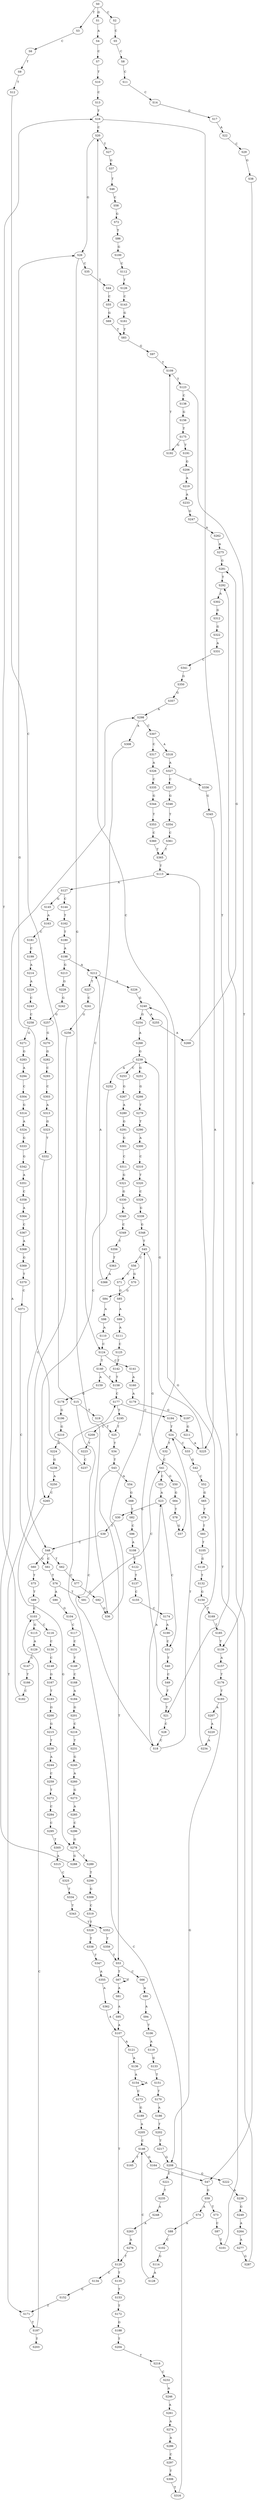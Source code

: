 strict digraph  {
	S0 -> S1 [ label = G ];
	S0 -> S2 [ label = C ];
	S0 -> S3 [ label = T ];
	S1 -> S4 [ label = A ];
	S2 -> S5 [ label = C ];
	S3 -> S6 [ label = C ];
	S4 -> S7 [ label = C ];
	S5 -> S8 [ label = C ];
	S6 -> S9 [ label = T ];
	S7 -> S10 [ label = T ];
	S8 -> S11 [ label = C ];
	S9 -> S12 [ label = T ];
	S10 -> S13 [ label = C ];
	S11 -> S14 [ label = C ];
	S12 -> S15 [ label = C ];
	S13 -> S16 [ label = T ];
	S14 -> S17 [ label = G ];
	S15 -> S18 [ label = C ];
	S15 -> S19 [ label = T ];
	S16 -> S20 [ label = C ];
	S16 -> S21 [ label = T ];
	S17 -> S22 [ label = A ];
	S18 -> S23 [ label = A ];
	S18 -> S24 [ label = T ];
	S19 -> S25 [ label = T ];
	S20 -> S26 [ label = G ];
	S20 -> S27 [ label = T ];
	S21 -> S28 [ label = C ];
	S22 -> S29 [ label = C ];
	S23 -> S30 [ label = G ];
	S23 -> S31 [ label = C ];
	S24 -> S32 [ label = T ];
	S24 -> S33 [ label = C ];
	S25 -> S34 [ label = T ];
	S26 -> S35 [ label = C ];
	S26 -> S36 [ label = G ];
	S27 -> S37 [ label = G ];
	S28 -> S18 [ label = C ];
	S29 -> S38 [ label = G ];
	S30 -> S39 [ label = T ];
	S31 -> S40 [ label = T ];
	S32 -> S41 [ label = C ];
	S33 -> S42 [ label = G ];
	S34 -> S43 [ label = T ];
	S35 -> S44 [ label = T ];
	S36 -> S45 [ label = T ];
	S37 -> S46 [ label = T ];
	S38 -> S47 [ label = C ];
	S39 -> S48 [ label = C ];
	S40 -> S49 [ label = C ];
	S41 -> S50 [ label = G ];
	S41 -> S51 [ label = C ];
	S42 -> S52 [ label = C ];
	S43 -> S53 [ label = T ];
	S43 -> S54 [ label = A ];
	S44 -> S55 [ label = C ];
	S45 -> S56 [ label = C ];
	S45 -> S57 [ label = G ];
	S46 -> S58 [ label = C ];
	S47 -> S59 [ label = G ];
	S48 -> S60 [ label = G ];
	S48 -> S61 [ label = C ];
	S48 -> S62 [ label = T ];
	S49 -> S63 [ label = T ];
	S50 -> S64 [ label = G ];
	S51 -> S23 [ label = A ];
	S52 -> S65 [ label = G ];
	S53 -> S66 [ label = C ];
	S53 -> S67 [ label = T ];
	S54 -> S68 [ label = G ];
	S55 -> S69 [ label = G ];
	S56 -> S70 [ label = G ];
	S56 -> S71 [ label = C ];
	S58 -> S72 [ label = G ];
	S59 -> S73 [ label = T ];
	S59 -> S74 [ label = A ];
	S60 -> S75 [ label = T ];
	S61 -> S76 [ label = T ];
	S62 -> S77 [ label = C ];
	S63 -> S21 [ label = T ];
	S63 -> S20 [ label = C ];
	S64 -> S78 [ label = T ];
	S65 -> S79 [ label = T ];
	S66 -> S80 [ label = A ];
	S67 -> S81 [ label = A ];
	S67 -> S67 [ label = T ];
	S68 -> S82 [ label = T ];
	S69 -> S83 [ label = T ];
	S70 -> S84 [ label = G ];
	S71 -> S85 [ label = G ];
	S72 -> S86 [ label = T ];
	S73 -> S87 [ label = C ];
	S74 -> S88 [ label = A ];
	S75 -> S89 [ label = T ];
	S76 -> S90 [ label = A ];
	S76 -> S91 [ label = T ];
	S77 -> S92 [ label = G ];
	S78 -> S57 [ label = G ];
	S79 -> S93 [ label = T ];
	S80 -> S94 [ label = A ];
	S81 -> S95 [ label = A ];
	S82 -> S96 [ label = C ];
	S83 -> S97 [ label = G ];
	S84 -> S98 [ label = A ];
	S85 -> S99 [ label = A ];
	S86 -> S100 [ label = G ];
	S87 -> S101 [ label = T ];
	S88 -> S102 [ label = C ];
	S89 -> S103 [ label = C ];
	S90 -> S104 [ label = G ];
	S91 -> S41 [ label = C ];
	S92 -> S36 [ label = G ];
	S93 -> S105 [ label = T ];
	S94 -> S106 [ label = T ];
	S95 -> S107 [ label = A ];
	S96 -> S108 [ label = A ];
	S97 -> S109 [ label = T ];
	S98 -> S110 [ label = A ];
	S99 -> S111 [ label = A ];
	S100 -> S112 [ label = C ];
	S101 -> S113 [ label = T ];
	S102 -> S114 [ label = G ];
	S103 -> S115 [ label = G ];
	S103 -> S116 [ label = C ];
	S104 -> S117 [ label = C ];
	S105 -> S118 [ label = G ];
	S106 -> S119 [ label = A ];
	S107 -> S120 [ label = T ];
	S107 -> S121 [ label = A ];
	S108 -> S122 [ label = T ];
	S109 -> S123 [ label = T ];
	S110 -> S124 [ label = C ];
	S111 -> S125 [ label = C ];
	S112 -> S126 [ label = T ];
	S113 -> S127 [ label = A ];
	S114 -> S128 [ label = A ];
	S115 -> S129 [ label = A ];
	S116 -> S130 [ label = C ];
	S117 -> S131 [ label = C ];
	S118 -> S132 [ label = T ];
	S119 -> S133 [ label = G ];
	S120 -> S134 [ label = C ];
	S120 -> S135 [ label = T ];
	S121 -> S136 [ label = A ];
	S122 -> S137 [ label = T ];
	S123 -> S138 [ label = C ];
	S123 -> S139 [ label = T ];
	S124 -> S140 [ label = T ];
	S124 -> S141 [ label = C ];
	S125 -> S142 [ label = T ];
	S126 -> S143 [ label = C ];
	S127 -> S144 [ label = C ];
	S127 -> S145 [ label = G ];
	S128 -> S146 [ label = C ];
	S129 -> S147 [ label = C ];
	S130 -> S148 [ label = C ];
	S131 -> S149 [ label = T ];
	S132 -> S150 [ label = G ];
	S133 -> S151 [ label = T ];
	S134 -> S152 [ label = G ];
	S135 -> S153 [ label = T ];
	S136 -> S154 [ label = A ];
	S137 -> S155 [ label = C ];
	S138 -> S156 [ label = G ];
	S139 -> S157 [ label = A ];
	S140 -> S158 [ label = T ];
	S140 -> S159 [ label = A ];
	S141 -> S160 [ label = A ];
	S142 -> S158 [ label = T ];
	S143 -> S161 [ label = G ];
	S144 -> S162 [ label = T ];
	S145 -> S163 [ label = A ];
	S146 -> S164 [ label = G ];
	S146 -> S165 [ label = T ];
	S147 -> S166 [ label = T ];
	S148 -> S167 [ label = G ];
	S149 -> S168 [ label = C ];
	S150 -> S169 [ label = T ];
	S151 -> S170 [ label = T ];
	S152 -> S171 [ label = T ];
	S153 -> S172 [ label = T ];
	S154 -> S173 [ label = C ];
	S154 -> S154 [ label = A ];
	S155 -> S174 [ label = C ];
	S156 -> S175 [ label = T ];
	S157 -> S176 [ label = T ];
	S158 -> S177 [ label = C ];
	S159 -> S178 [ label = G ];
	S160 -> S179 [ label = A ];
	S161 -> S83 [ label = T ];
	S162 -> S180 [ label = T ];
	S163 -> S181 [ label = C ];
	S164 -> S47 [ label = C ];
	S166 -> S182 [ label = C ];
	S167 -> S183 [ label = T ];
	S168 -> S184 [ label = A ];
	S169 -> S185 [ label = T ];
	S170 -> S186 [ label = A ];
	S171 -> S187 [ label = T ];
	S172 -> S188 [ label = G ];
	S173 -> S189 [ label = G ];
	S174 -> S190 [ label = A ];
	S175 -> S191 [ label = T ];
	S175 -> S192 [ label = G ];
	S176 -> S193 [ label = T ];
	S177 -> S194 [ label = C ];
	S177 -> S195 [ label = T ];
	S178 -> S196 [ label = G ];
	S179 -> S197 [ label = G ];
	S180 -> S198 [ label = A ];
	S181 -> S199 [ label = C ];
	S182 -> S16 [ label = T ];
	S183 -> S200 [ label = G ];
	S184 -> S201 [ label = G ];
	S185 -> S139 [ label = T ];
	S186 -> S202 [ label = T ];
	S187 -> S203 [ label = T ];
	S187 -> S103 [ label = C ];
	S188 -> S204 [ label = T ];
	S189 -> S205 [ label = A ];
	S190 -> S31 [ label = C ];
	S191 -> S206 [ label = G ];
	S192 -> S109 [ label = T ];
	S193 -> S207 [ label = A ];
	S193 -> S208 [ label = G ];
	S194 -> S24 [ label = T ];
	S195 -> S25 [ label = T ];
	S195 -> S209 [ label = C ];
	S196 -> S210 [ label = G ];
	S197 -> S211 [ label = G ];
	S198 -> S212 [ label = A ];
	S198 -> S213 [ label = G ];
	S199 -> S214 [ label = A ];
	S200 -> S215 [ label = G ];
	S201 -> S216 [ label = C ];
	S202 -> S217 [ label = T ];
	S204 -> S218 [ label = T ];
	S205 -> S146 [ label = C ];
	S206 -> S219 [ label = A ];
	S207 -> S220 [ label = A ];
	S208 -> S221 [ label = T ];
	S208 -> S222 [ label = G ];
	S209 -> S223 [ label = T ];
	S210 -> S224 [ label = A ];
	S211 -> S225 [ label = A ];
	S212 -> S226 [ label = A ];
	S212 -> S227 [ label = T ];
	S213 -> S228 [ label = G ];
	S214 -> S229 [ label = A ];
	S215 -> S230 [ label = T ];
	S216 -> S231 [ label = T ];
	S217 -> S208 [ label = G ];
	S218 -> S232 [ label = C ];
	S219 -> S233 [ label = A ];
	S220 -> S234 [ label = A ];
	S221 -> S235 [ label = T ];
	S222 -> S236 [ label = A ];
	S223 -> S237 [ label = C ];
	S224 -> S238 [ label = G ];
	S225 -> S239 [ label = G ];
	S226 -> S240 [ label = G ];
	S227 -> S241 [ label = C ];
	S228 -> S242 [ label = G ];
	S229 -> S243 [ label = C ];
	S230 -> S244 [ label = A ];
	S231 -> S245 [ label = G ];
	S232 -> S246 [ label = A ];
	S233 -> S247 [ label = G ];
	S234 -> S240 [ label = G ];
	S235 -> S248 [ label = A ];
	S236 -> S249 [ label = G ];
	S237 -> S26 [ label = G ];
	S238 -> S250 [ label = A ];
	S239 -> S251 [ label = G ];
	S239 -> S252 [ label = A ];
	S239 -> S253 [ label = C ];
	S240 -> S254 [ label = G ];
	S240 -> S255 [ label = A ];
	S241 -> S256 [ label = G ];
	S242 -> S257 [ label = G ];
	S243 -> S258 [ label = C ];
	S244 -> S259 [ label = C ];
	S245 -> S260 [ label = A ];
	S246 -> S261 [ label = A ];
	S247 -> S262 [ label = A ];
	S248 -> S263 [ label = A ];
	S249 -> S264 [ label = A ];
	S250 -> S265 [ label = C ];
	S251 -> S266 [ label = G ];
	S252 -> S265 [ label = C ];
	S253 -> S267 [ label = G ];
	S254 -> S268 [ label = A ];
	S255 -> S269 [ label = A ];
	S256 -> S171 [ label = T ];
	S257 -> S270 [ label = G ];
	S258 -> S271 [ label = G ];
	S259 -> S272 [ label = T ];
	S260 -> S273 [ label = G ];
	S261 -> S274 [ label = A ];
	S262 -> S275 [ label = A ];
	S263 -> S276 [ label = A ];
	S264 -> S277 [ label = A ];
	S265 -> S278 [ label = G ];
	S266 -> S279 [ label = T ];
	S267 -> S280 [ label = A ];
	S268 -> S239 [ label = G ];
	S269 -> S281 [ label = G ];
	S270 -> S282 [ label = G ];
	S271 -> S283 [ label = G ];
	S272 -> S284 [ label = C ];
	S273 -> S285 [ label = A ];
	S274 -> S286 [ label = A ];
	S275 -> S281 [ label = G ];
	S276 -> S120 [ label = T ];
	S277 -> S287 [ label = G ];
	S278 -> S288 [ label = G ];
	S278 -> S289 [ label = T ];
	S279 -> S290 [ label = T ];
	S280 -> S291 [ label = G ];
	S281 -> S292 [ label = T ];
	S282 -> S293 [ label = C ];
	S283 -> S294 [ label = A ];
	S284 -> S295 [ label = C ];
	S285 -> S296 [ label = C ];
	S286 -> S297 [ label = C ];
	S287 -> S292 [ label = T ];
	S288 -> S298 [ label = A ];
	S289 -> S299 [ label = T ];
	S290 -> S300 [ label = A ];
	S291 -> S301 [ label = G ];
	S292 -> S302 [ label = A ];
	S293 -> S303 [ label = C ];
	S294 -> S304 [ label = C ];
	S295 -> S305 [ label = T ];
	S296 -> S278 [ label = G ];
	S297 -> S306 [ label = T ];
	S298 -> S307 [ label = C ];
	S298 -> S308 [ label = A ];
	S299 -> S309 [ label = G ];
	S300 -> S310 [ label = C ];
	S301 -> S311 [ label = C ];
	S302 -> S312 [ label = G ];
	S303 -> S313 [ label = A ];
	S304 -> S314 [ label = G ];
	S305 -> S315 [ label = A ];
	S306 -> S316 [ label = T ];
	S307 -> S317 [ label = C ];
	S307 -> S318 [ label = A ];
	S308 -> S124 [ label = C ];
	S309 -> S319 [ label = C ];
	S310 -> S320 [ label = T ];
	S311 -> S321 [ label = G ];
	S312 -> S322 [ label = G ];
	S313 -> S323 [ label = G ];
	S314 -> S324 [ label = A ];
	S315 -> S325 [ label = C ];
	S316 -> S177 [ label = C ];
	S317 -> S326 [ label = A ];
	S318 -> S327 [ label = A ];
	S319 -> S328 [ label = T ];
	S320 -> S329 [ label = C ];
	S321 -> S330 [ label = G ];
	S322 -> S331 [ label = A ];
	S323 -> S332 [ label = T ];
	S324 -> S333 [ label = G ];
	S325 -> S334 [ label = T ];
	S326 -> S335 [ label = C ];
	S327 -> S336 [ label = G ];
	S327 -> S337 [ label = C ];
	S328 -> S338 [ label = T ];
	S329 -> S339 [ label = G ];
	S330 -> S340 [ label = A ];
	S331 -> S341 [ label = C ];
	S332 -> S48 [ label = C ];
	S333 -> S342 [ label = G ];
	S334 -> S343 [ label = T ];
	S335 -> S344 [ label = G ];
	S336 -> S345 [ label = G ];
	S337 -> S346 [ label = G ];
	S338 -> S347 [ label = T ];
	S339 -> S348 [ label = G ];
	S340 -> S349 [ label = C ];
	S341 -> S350 [ label = G ];
	S342 -> S351 [ label = A ];
	S343 -> S352 [ label = T ];
	S344 -> S353 [ label = T ];
	S345 -> S225 [ label = A ];
	S346 -> S354 [ label = T ];
	S347 -> S355 [ label = A ];
	S348 -> S45 [ label = T ];
	S349 -> S356 [ label = T ];
	S350 -> S357 [ label = G ];
	S351 -> S358 [ label = C ];
	S352 -> S359 [ label = T ];
	S353 -> S360 [ label = C ];
	S354 -> S361 [ label = C ];
	S355 -> S362 [ label = A ];
	S356 -> S363 [ label = T ];
	S357 -> S298 [ label = A ];
	S358 -> S364 [ label = A ];
	S359 -> S53 [ label = T ];
	S360 -> S365 [ label = T ];
	S361 -> S365 [ label = T ];
	S362 -> S107 [ label = A ];
	S363 -> S366 [ label = A ];
	S364 -> S367 [ label = C ];
	S365 -> S113 [ label = T ];
	S366 -> S212 [ label = A ];
	S367 -> S368 [ label = A ];
	S368 -> S369 [ label = G ];
	S369 -> S370 [ label = T ];
	S370 -> S371 [ label = C ];
	S371 -> S61 [ label = C ];
}
